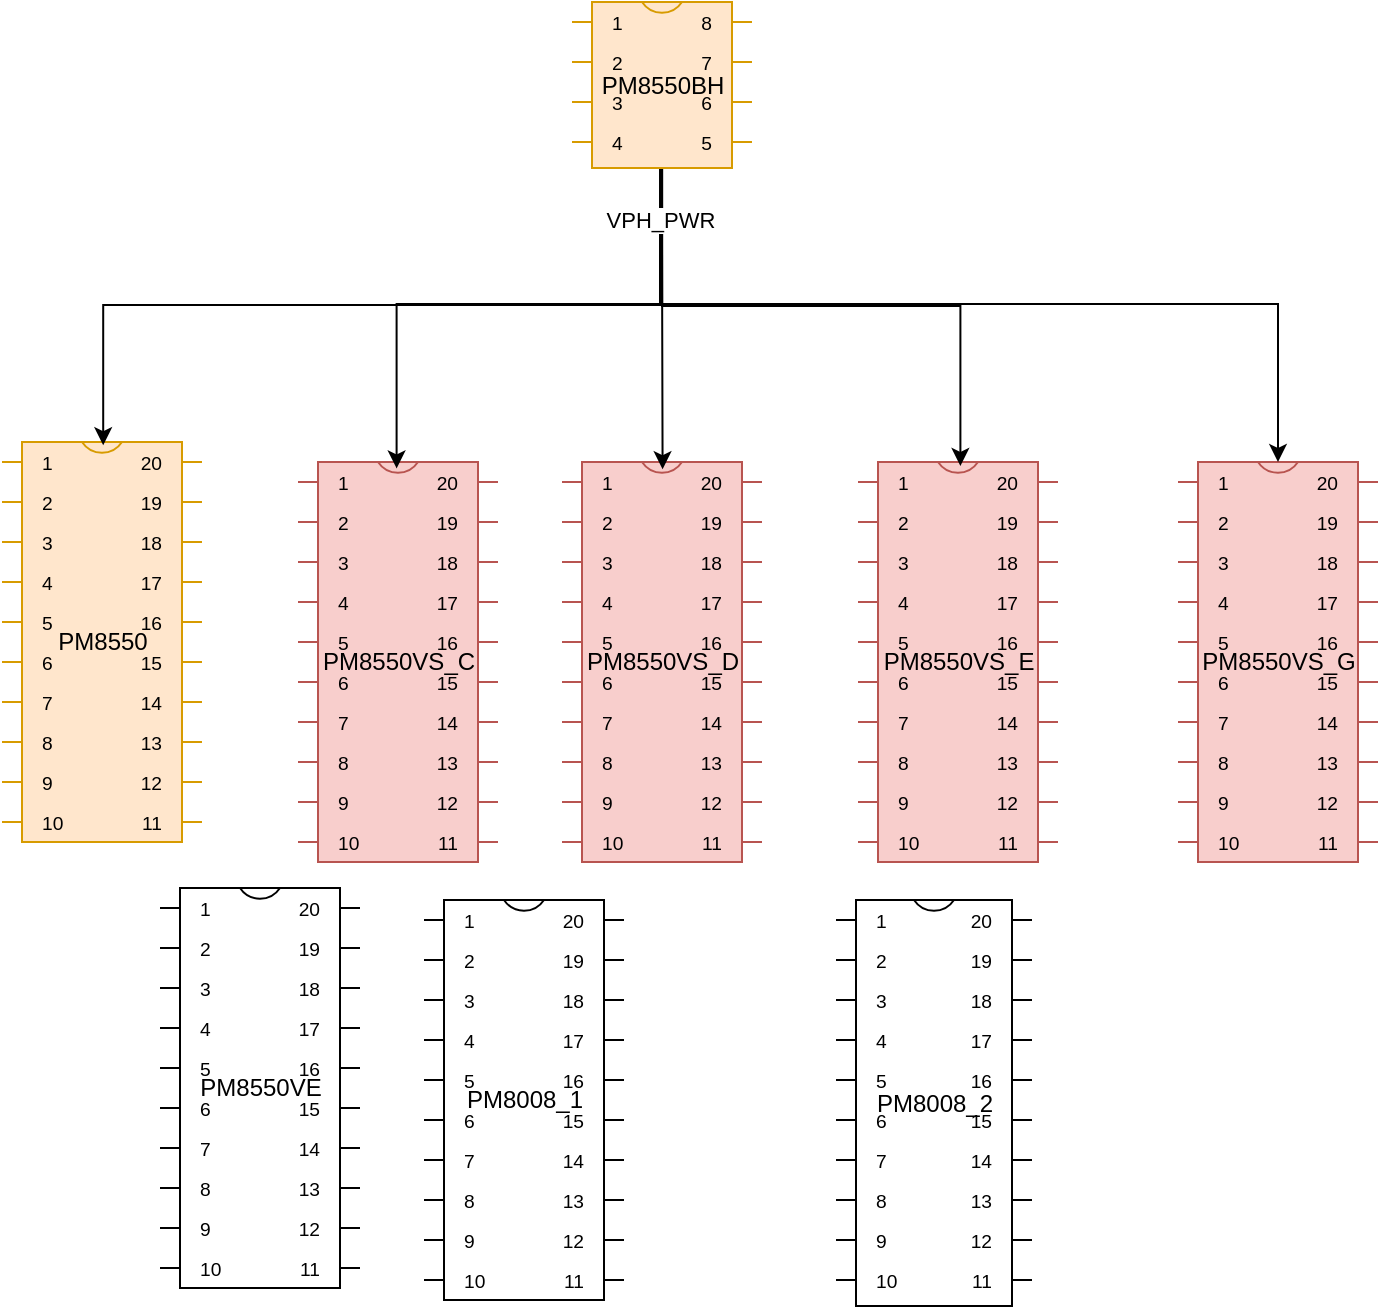 <mxfile version="20.2.7" type="github">
  <diagram id="lNH8VF2VYUELGfLcSpF1" name="第 1 页">
    <mxGraphModel dx="997" dy="386" grid="0" gridSize="10" guides="1" tooltips="1" connect="1" arrows="1" fold="1" page="1" pageScale="1" pageWidth="827" pageHeight="1169" math="0" shadow="0">
      <root>
        <mxCell id="0" />
        <mxCell id="1" parent="0" />
        <mxCell id="IuWSipLadqDdP7I2UX3N-17" value="PM8550" style="shadow=0;dashed=0;align=center;html=1;strokeWidth=1;shape=mxgraph.electrical.logic_gates.dual_inline_ic;labelNames=a,b,c,d,e,f,g,h,i,j,k,l,m,n,o,p,q,r,s,t;fillColor=#ffe6cc;strokeColor=#d79b00;" parent="1" vertex="1">
          <mxGeometry x="73" y="281" width="100" height="200" as="geometry" />
        </mxCell>
        <mxCell id="IuWSipLadqDdP7I2UX3N-18" value="PM8550VS_C" style="shadow=0;dashed=0;align=center;html=1;strokeWidth=1;shape=mxgraph.electrical.logic_gates.dual_inline_ic;labelNames=a,b,c,d,e,f,g,h,i,j,k,l,m,n,o,p,q,r,s,t;fillColor=#f8cecc;strokeColor=#b85450;" parent="1" vertex="1">
          <mxGeometry x="221" y="291" width="100" height="200" as="geometry" />
        </mxCell>
        <mxCell id="IuWSipLadqDdP7I2UX3N-19" value="PM8550VS_D" style="shadow=0;dashed=0;align=center;html=1;strokeWidth=1;shape=mxgraph.electrical.logic_gates.dual_inline_ic;labelNames=a,b,c,d,e,f,g,h,i,j,k,l,m,n,o,p,q,r,s,t;fillColor=#f8cecc;strokeColor=#b85450;" parent="1" vertex="1">
          <mxGeometry x="353" y="291" width="100" height="200" as="geometry" />
        </mxCell>
        <mxCell id="IuWSipLadqDdP7I2UX3N-20" value="PM8550VS_E" style="shadow=0;dashed=0;align=center;html=1;strokeWidth=1;shape=mxgraph.electrical.logic_gates.dual_inline_ic;labelNames=a,b,c,d,e,f,g,h,i,j,k,l,m,n,o,p,q,r,s,t;fillColor=#f8cecc;strokeColor=#b85450;" parent="1" vertex="1">
          <mxGeometry x="501" y="291" width="100" height="200" as="geometry" />
        </mxCell>
        <mxCell id="IuWSipLadqDdP7I2UX3N-21" value="PM8550VS_G" style="shadow=0;dashed=0;align=center;html=1;strokeWidth=1;shape=mxgraph.electrical.logic_gates.dual_inline_ic;labelNames=a,b,c,d,e,f,g,h,i,j,k,l,m,n,o,p,q,r,s,t;fillColor=#f8cecc;strokeColor=#b85450;" parent="1" vertex="1">
          <mxGeometry x="661" y="291" width="100" height="200" as="geometry" />
        </mxCell>
        <mxCell id="IuWSipLadqDdP7I2UX3N-22" value="PM8550VE" style="shadow=0;dashed=0;align=center;html=1;strokeWidth=1;shape=mxgraph.electrical.logic_gates.dual_inline_ic;labelNames=a,b,c,d,e,f,g,h,i,j,k,l,m,n,o,p,q,r,s,t;" parent="1" vertex="1">
          <mxGeometry x="152" y="504" width="100" height="200" as="geometry" />
        </mxCell>
        <mxCell id="IuWSipLadqDdP7I2UX3N-24" value="PM8008_1" style="shadow=0;dashed=0;align=center;html=1;strokeWidth=1;shape=mxgraph.electrical.logic_gates.dual_inline_ic;labelNames=a,b,c,d,e,f,g,h,i,j,k,l,m,n,o,p,q,r,s,t;" parent="1" vertex="1">
          <mxGeometry x="284" y="510" width="100" height="200" as="geometry" />
        </mxCell>
        <mxCell id="IuWSipLadqDdP7I2UX3N-25" value="&lt;div&gt;PM8008_2&lt;/div&gt;" style="shadow=0;dashed=0;align=center;html=1;strokeWidth=1;shape=mxgraph.electrical.logic_gates.dual_inline_ic;labelNames=a,b,c,d,e,f,g,h,i,j,k,l,m,n,o,p,q,r,s,t;points=[[0,0.05,0,0,0],[0,0.15,0,0,0],[0,0.25,0,0,0],[0,0.35,0,0,0],[0,0.45,0,0,0],[0,0.55,0,0,0],[0,0.65,0,0,0],[0,0.75,0,0,0],[0,0.85,0,0,0],[0,0.95,0,0,0],[1,0.05,0,0,0],[1,0.15,0,0,0],[1,0.25,0,0,0],[1,0.35,0,0,0],[1,0.45,0,0,0],[1,0.55,0,0,0],[1,0.65,0,0,0],[1,0.75,0,0,0],[1,0.85,0,0,0],[1,0.95,0,0,0]];" parent="1" vertex="1">
          <mxGeometry x="490" y="510" width="98" height="203" as="geometry" />
        </mxCell>
        <mxCell id="Wssg3fx-5MGtDCwM9fgm-1" style="edgeStyle=orthogonalEdgeStyle;rounded=0;orthogonalLoop=1;jettySize=auto;html=1;entryX=0.506;entryY=0.008;entryDx=0;entryDy=0;entryPerimeter=0;exitX=0.501;exitY=1.001;exitDx=0;exitDy=0;exitPerimeter=0;" edge="1" parent="1" source="IuWSipLadqDdP7I2UX3N-26" target="IuWSipLadqDdP7I2UX3N-17">
          <mxGeometry relative="1" as="geometry" />
        </mxCell>
        <mxCell id="Wssg3fx-5MGtDCwM9fgm-3" style="edgeStyle=orthogonalEdgeStyle;rounded=0;orthogonalLoop=1;jettySize=auto;html=1;entryX=0.493;entryY=0.016;entryDx=0;entryDy=0;entryPerimeter=0;" edge="1" parent="1" source="IuWSipLadqDdP7I2UX3N-26" target="IuWSipLadqDdP7I2UX3N-18">
          <mxGeometry relative="1" as="geometry">
            <Array as="points">
              <mxPoint x="403" y="212" />
              <mxPoint x="270" y="212" />
            </Array>
          </mxGeometry>
        </mxCell>
        <mxCell id="Wssg3fx-5MGtDCwM9fgm-4" style="edgeStyle=orthogonalEdgeStyle;rounded=0;orthogonalLoop=1;jettySize=auto;html=1;entryX=0.503;entryY=0.018;entryDx=0;entryDy=0;entryPerimeter=0;" edge="1" parent="1" source="IuWSipLadqDdP7I2UX3N-26" target="IuWSipLadqDdP7I2UX3N-19">
          <mxGeometry relative="1" as="geometry">
            <Array as="points">
              <mxPoint x="403" y="182" />
              <mxPoint x="403" y="182" />
            </Array>
          </mxGeometry>
        </mxCell>
        <mxCell id="Wssg3fx-5MGtDCwM9fgm-5" style="edgeStyle=orthogonalEdgeStyle;rounded=0;orthogonalLoop=1;jettySize=auto;html=1;entryX=0.512;entryY=0.01;entryDx=0;entryDy=0;entryPerimeter=0;" edge="1" parent="1" source="IuWSipLadqDdP7I2UX3N-26" target="IuWSipLadqDdP7I2UX3N-20">
          <mxGeometry relative="1" as="geometry">
            <Array as="points">
              <mxPoint x="403" y="213" />
              <mxPoint x="552" y="213" />
            </Array>
          </mxGeometry>
        </mxCell>
        <mxCell id="Wssg3fx-5MGtDCwM9fgm-6" style="edgeStyle=orthogonalEdgeStyle;rounded=0;orthogonalLoop=1;jettySize=auto;html=1;exitX=0.489;exitY=0.994;exitDx=0;exitDy=0;exitPerimeter=0;" edge="1" parent="1" source="IuWSipLadqDdP7I2UX3N-26" target="IuWSipLadqDdP7I2UX3N-21">
          <mxGeometry relative="1" as="geometry">
            <Array as="points">
              <mxPoint x="402" y="212" />
              <mxPoint x="711" y="212" />
            </Array>
          </mxGeometry>
        </mxCell>
        <mxCell id="Wssg3fx-5MGtDCwM9fgm-7" value="VPH_PWR" style="edgeLabel;html=1;align=center;verticalAlign=middle;resizable=0;points=[];" vertex="1" connectable="0" parent="Wssg3fx-5MGtDCwM9fgm-6">
          <mxGeometry x="-0.885" relative="1" as="geometry">
            <mxPoint as="offset" />
          </mxGeometry>
        </mxCell>
        <mxCell id="IuWSipLadqDdP7I2UX3N-26" value="PM8550BH" style="shadow=0;dashed=0;align=center;html=1;strokeWidth=1;shape=mxgraph.electrical.logic_gates.dual_inline_ic;labelNames=a,b,c,d,e,f,g,h,i,j,k,l,m,n,o,p,q,r,s,t;fillColor=#ffe6cc;strokeColor=#d79b00;" parent="1" vertex="1">
          <mxGeometry x="358" y="61" width="90" height="83" as="geometry" />
        </mxCell>
      </root>
    </mxGraphModel>
  </diagram>
</mxfile>
